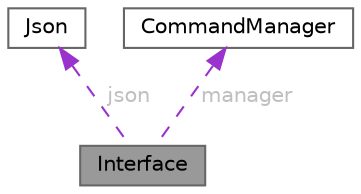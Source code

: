 digraph "Interface"
{
 // LATEX_PDF_SIZE
  bgcolor="transparent";
  edge [fontname=Helvetica,fontsize=10,labelfontname=Helvetica,labelfontsize=10];
  node [fontname=Helvetica,fontsize=10,shape=box,height=0.2,width=0.4];
  Node1 [id="Node000001",label="Interface",height=0.2,width=0.4,color="gray40", fillcolor="grey60", style="filled", fontcolor="black",tooltip="Basic terminal interface."];
  Node2 -> Node1 [id="edge1_Node000001_Node000002",dir="back",color="darkorchid3",style="dashed",tooltip=" ",label=" json",fontcolor="grey" ];
  Node2 [id="Node000002",label="Json",height=0.2,width=0.4,color="gray40", fillcolor="white", style="filled",URL="$classJson.html",tooltip="Base class for all JSON objects."];
  Node3 -> Node1 [id="edge2_Node000001_Node000003",dir="back",color="darkorchid3",style="dashed",tooltip=" ",label=" manager",fontcolor="grey" ];
  Node3 [id="Node000003",label="CommandManager",height=0.2,width=0.4,color="gray40", fillcolor="white", style="filled",URL="$classCommandManager.html",tooltip="Handles commands."];
}
